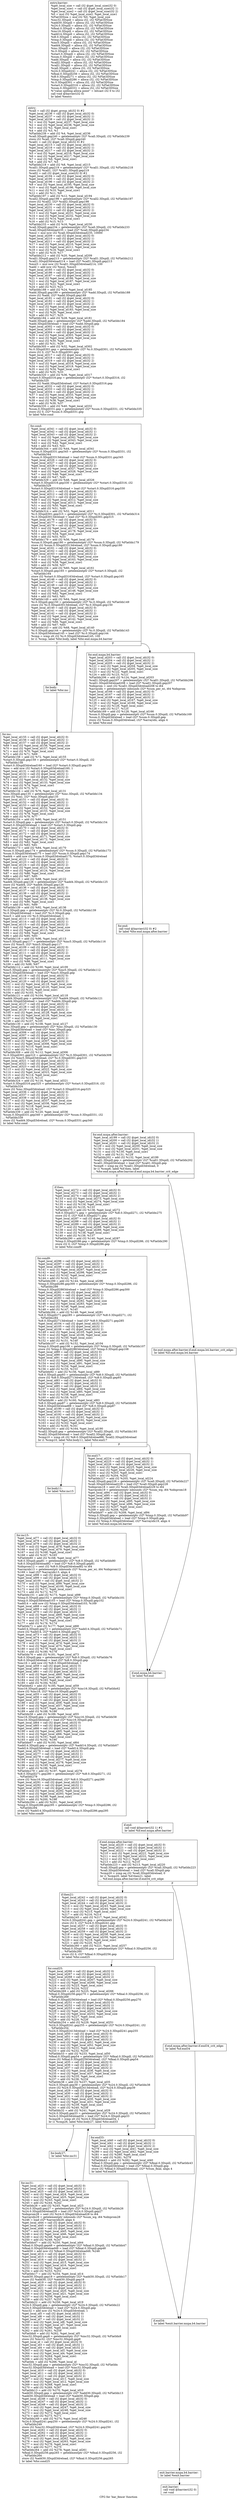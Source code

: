 digraph "CFG for 'bar_fence' function" {
	label="CFG for 'bar_fence' function";

	Node0xb2b370 [shape=record,label="{entry.barrier:\l  %get_local_size = call i32 @get_local_size(i32 0)\l  %get_local_size1 = call i32 @get_local_size(i32 1)\l  %get_local_size2 = call i32 @get_local_size(i32 2)\l  %0 = mul i32 %get_local_size2, %get_local_size1\l  %Flat3DSize = mul i32 %0, %get_local_size\l  %inc32.3Dspill = alloca i32, i32 %Flat3DSize\l  %add30.3Dspill = alloca i32, i32 %Flat3DSize\l  %i24.0.3Dspill = alloca i32, i32 %Flat3DSize\l  %final.0.3Dspill = alloca i32, i32 %Flat3DSize\l  %inc16.3Dspill = alloca i32, i32 %Flat3DSize\l  %add14.3Dspill = alloca i32, i32 %Flat3DSize\l  %i8.0.3Dspill = alloca i32, i32 %Flat3DSize\l  %tmp.0.3Dspill = alloca i32, i32 %Flat3DSize\l  %inc5.3Dspill = alloca i32, i32 %Flat3DSize\l  %add4.3Dspill = alloca i32, i32 %Flat3DSize\l  %inc.3Dspill = alloca i32, i32 %Flat3DSize\l  %i.0.3Dspill = alloca i32, i32 %Flat3DSize\l  %start.0.3Dspill = alloca i32, i32 %Flat3DSize\l  %sum.0.3Dspill = alloca i32, i32 %Flat3DSize\l  %add.3Dspill = alloca i32, i32 %Flat3DSize\l  %call2.3Dspill = alloca i32, i32 %Flat3DSize\l  %call1.3Dspill = alloca i32, i32 %Flat3DSize\l  %call.3Dspill = alloca i32, i32 %Flat3DSize\l  %i24.0.3Dspill241 = alloca i32, i32 %Flat3DSize\l  %final.0.3Dspill256 = alloca i32, i32 %Flat3DSize\l  %i8.0.3Dspill271 = alloca i32, i32 %Flat3DSize\l  %tmp.0.3Dspill286 = alloca i32, i32 %Flat3DSize\l  %i.0.3Dspill301 = alloca i32, i32 %Flat3DSize\l  %start.0.3Dspill316 = alloca i32, i32 %Flat3DSize\l  %sum.0.3Dspill331 = alloca i32, i32 %Flat3DSize\l  %\"value spilling alloca point\" = bitcast i32 0 to i32\l  call void @barrier(i32 0)\l  br label %entry\l}"];
	Node0xb2b370 -> Node0xb2d940;
	Node0xb2d940 [shape=record,label="{entry:                                            \l  %call = call i32 @get_group_id(i32 0) #2\l  %get_local_id236 = call i32 @get_local_id(i32 0)\l  %get_local_id237 = call i32 @get_local_id(i32 1)\l  %get_local_id238 = call i32 @get_local_id(i32 2)\l  %1 = mul i32 %get_local_id237, %get_local_size\l  %2 = mul i32 %get_local_id238, %get_local_size\l  %3 = mul i32 %2, %get_local_size1\l  %4 = add i32 %3, %1\l  %FlatIdx239 = add i32 %4, %get_local_id236\l  %call.3Dspill.gep240 = getelementptr i32* %call.3Dspill, i32 %FlatIdx239\l  store i32 %call, i32* %call.3Dspill.gep240\l  %call1 = call i32 @get_local_id(i32 0) #2\l  %get_local_id215 = call i32 @get_local_id(i32 0)\l  %get_local_id216 = call i32 @get_local_id(i32 1)\l  %get_local_id217 = call i32 @get_local_id(i32 2)\l  %5 = mul i32 %get_local_id216, %get_local_size\l  %6 = mul i32 %get_local_id217, %get_local_size\l  %7 = mul i32 %6, %get_local_size1\l  %8 = add i32 %7, %5\l  %FlatIdx218 = add i32 %8, %get_local_id215\l  %call1.3Dspill.gep219 = getelementptr i32* %call1.3Dspill, i32 %FlatIdx218\l  store i32 %call1, i32* %call1.3Dspill.gep219\l  %call2 = call i32 @get_local_size(i32 0) #2\l  %get_local_id194 = call i32 @get_local_id(i32 0)\l  %get_local_id195 = call i32 @get_local_id(i32 1)\l  %get_local_id196 = call i32 @get_local_id(i32 2)\l  %9 = mul i32 %get_local_id195, %get_local_size\l  %10 = mul i32 %get_local_id196, %get_local_size\l  %11 = mul i32 %10, %get_local_size1\l  %12 = add i32 %11, %9\l  %FlatIdx197 = add i32 %12, %get_local_id194\l  %call2.3Dspill.gep198 = getelementptr i32* %call2.3Dspill, i32 %FlatIdx197\l  store i32 %call2, i32* %call2.3Dspill.gep198\l  %get_local_id230 = call i32 @get_local_id(i32 0)\l  %get_local_id231 = call i32 @get_local_id(i32 1)\l  %get_local_id232 = call i32 @get_local_id(i32 2)\l  %13 = mul i32 %get_local_id231, %get_local_size\l  %14 = mul i32 %get_local_id232, %get_local_size\l  %15 = mul i32 %14, %get_local_size1\l  %16 = add i32 %15, %13\l  %FlatIdx233 = add i32 %16, %get_local_id230\l  %call.3Dspill.gep234 = getelementptr i32* %call.3Dspill, i32 %FlatIdx233\l  %call.3Dspill3dreload235 = load i32* %call.3Dspill.gep234\l  %mul = mul nsw i32 %call.3Dspill3dreload235, 10000\l  %get_local_id209 = call i32 @get_local_id(i32 0)\l  %get_local_id210 = call i32 @get_local_id(i32 1)\l  %get_local_id211 = call i32 @get_local_id(i32 2)\l  %17 = mul i32 %get_local_id210, %get_local_size\l  %18 = mul i32 %get_local_id211, %get_local_size\l  %19 = mul i32 %18, %get_local_size1\l  %20 = add i32 %19, %17\l  %FlatIdx212 = add i32 %20, %get_local_id209\l  %call1.3Dspill.gep213 = getelementptr i32* %call1.3Dspill, i32 %FlatIdx212\l  %call1.3Dspill3dreload214 = load i32* %call1.3Dspill.gep213\l  %mul3 = mul nsw i32 %call1.3Dspill3dreload214, 100\l  %add = add nsw i32 %mul, %mul3\l  %get_local_id185 = call i32 @get_local_id(i32 0)\l  %get_local_id186 = call i32 @get_local_id(i32 1)\l  %get_local_id187 = call i32 @get_local_id(i32 2)\l  %21 = mul i32 %get_local_id186, %get_local_size\l  %22 = mul i32 %get_local_id187, %get_local_size\l  %23 = mul i32 %22, %get_local_size1\l  %24 = add i32 %23, %21\l  %FlatIdx188 = add i32 %24, %get_local_id185\l  %add.3Dspill.gep189 = getelementptr i32* %add.3Dspill, i32 %FlatIdx188\l  store i32 %add, i32* %add.3Dspill.gep189\l  %get_local_id181 = call i32 @get_local_id(i32 0)\l  %get_local_id182 = call i32 @get_local_id(i32 1)\l  %get_local_id183 = call i32 @get_local_id(i32 2)\l  %25 = mul i32 %get_local_id182, %get_local_size\l  %26 = mul i32 %get_local_id183, %get_local_size\l  %27 = mul i32 %26, %get_local_size1\l  %28 = add i32 %27, %25\l  %FlatIdx184 = add i32 %28, %get_local_id181\l  %add.3Dspill.gep = getelementptr i32* %add.3Dspill, i32 %FlatIdx184\l  %add.3Dspill3dreload = load i32* %add.3Dspill.gep\l  %get_local_id302 = call i32 @get_local_id(i32 0)\l  %get_local_id303 = call i32 @get_local_id(i32 1)\l  %get_local_id304 = call i32 @get_local_id(i32 2)\l  %29 = mul i32 %get_local_id303, %get_local_size\l  %30 = mul i32 %get_local_id304, %get_local_size\l  %31 = mul i32 %30, %get_local_size1\l  %32 = add i32 %31, %29\l  %FlatIdx305 = add i32 %32, %get_local_id302\l  %i.0.3Dspill301.gep = getelementptr i32* %i.0.3Dspill301, i32 %FlatIdx305\l  store i32 0, i32* %i.0.3Dspill301.gep\l  %get_local_id317 = call i32 @get_local_id(i32 0)\l  %get_local_id318 = call i32 @get_local_id(i32 1)\l  %get_local_id319 = call i32 @get_local_id(i32 2)\l  %33 = mul i32 %get_local_id318, %get_local_size\l  %34 = mul i32 %get_local_id319, %get_local_size\l  %35 = mul i32 %34, %get_local_size1\l  %36 = add i32 %35, %33\l  %FlatIdx320 = add i32 %36, %get_local_id317\l  %start.0.3Dspill316.gep = getelementptr i32* %start.0.3Dspill316, i32\l... %FlatIdx320\l  store i32 %add.3Dspill3dreload, i32* %start.0.3Dspill316.gep\l  %get_local_id332 = call i32 @get_local_id(i32 0)\l  %get_local_id333 = call i32 @get_local_id(i32 1)\l  %get_local_id334 = call i32 @get_local_id(i32 2)\l  %37 = mul i32 %get_local_id333, %get_local_size\l  %38 = mul i32 %get_local_id334, %get_local_size\l  %39 = mul i32 %38, %get_local_size1\l  %40 = add i32 %39, %37\l  %FlatIdx335 = add i32 %40, %get_local_id332\l  %sum.0.3Dspill331.gep = getelementptr i32* %sum.0.3Dspill331, i32 %FlatIdx335\l  store i32 0, i32* %sum.0.3Dspill331.gep\l  br label %for.cond\l}"];
	Node0xb2d940 -> Node0xb339d0;
	Node0xb339d0 [shape=record,label="{for.cond:                                         \l  %get_local_id341 = call i32 @get_local_id(i32 0)\l  %get_local_id342 = call i32 @get_local_id(i32 1)\l  %get_local_id343 = call i32 @get_local_id(i32 2)\l  %41 = mul i32 %get_local_id342, %get_local_size\l  %42 = mul i32 %get_local_id343, %get_local_size\l  %43 = mul i32 %42, %get_local_size1\l  %44 = add i32 %43, %41\l  %FlatIdx344 = add i32 %44, %get_local_id341\l  %sum.0.3Dspill331.gep345 = getelementptr i32* %sum.0.3Dspill331, i32\l... %FlatIdx344\l  %sum.0.3Dspill3313dreload = load i32* %sum.0.3Dspill331.gep345\l  %get_local_id326 = call i32 @get_local_id(i32 0)\l  %get_local_id327 = call i32 @get_local_id(i32 1)\l  %get_local_id328 = call i32 @get_local_id(i32 2)\l  %45 = mul i32 %get_local_id327, %get_local_size\l  %46 = mul i32 %get_local_id328, %get_local_size\l  %47 = mul i32 %46, %get_local_size1\l  %48 = add i32 %47, %45\l  %FlatIdx329 = add i32 %48, %get_local_id326\l  %start.0.3Dspill316.gep330 = getelementptr i32* %start.0.3Dspill316, i32\l... %FlatIdx329\l  %start.0.3Dspill3163dreload = load i32* %start.0.3Dspill316.gep330\l  %get_local_id311 = call i32 @get_local_id(i32 0)\l  %get_local_id312 = call i32 @get_local_id(i32 1)\l  %get_local_id313 = call i32 @get_local_id(i32 2)\l  %49 = mul i32 %get_local_id312, %get_local_size\l  %50 = mul i32 %get_local_id313, %get_local_size\l  %51 = mul i32 %50, %get_local_size1\l  %52 = add i32 %51, %49\l  %FlatIdx314 = add i32 %52, %get_local_id311\l  %i.0.3Dspill301.gep315 = getelementptr i32* %i.0.3Dspill301, i32 %FlatIdx314\l  %i.0.3Dspill3013dreload = load i32* %i.0.3Dspill301.gep315\l  %get_local_id176 = call i32 @get_local_id(i32 0)\l  %get_local_id177 = call i32 @get_local_id(i32 1)\l  %get_local_id178 = call i32 @get_local_id(i32 2)\l  %53 = mul i32 %get_local_id177, %get_local_size\l  %54 = mul i32 %get_local_id178, %get_local_size\l  %55 = mul i32 %54, %get_local_size1\l  %56 = add i32 %55, %53\l  %FlatIdx179 = add i32 %56, %get_local_id176\l  %sum.0.3Dspill.gep180 = getelementptr i32* %sum.0.3Dspill, i32 %FlatIdx179\l  store i32 %sum.0.3Dspill3313dreload, i32* %sum.0.3Dspill.gep180\l  %get_local_id161 = call i32 @get_local_id(i32 0)\l  %get_local_id162 = call i32 @get_local_id(i32 1)\l  %get_local_id163 = call i32 @get_local_id(i32 2)\l  %57 = mul i32 %get_local_id162, %get_local_size\l  %58 = mul i32 %get_local_id163, %get_local_size\l  %59 = mul i32 %58, %get_local_size1\l  %60 = add i32 %59, %57\l  %FlatIdx164 = add i32 %60, %get_local_id161\l  %start.0.3Dspill.gep165 = getelementptr i32* %start.0.3Dspill, i32\l... %FlatIdx164\l  store i32 %start.0.3Dspill3163dreload, i32* %start.0.3Dspill.gep165\l  %get_local_id146 = call i32 @get_local_id(i32 0)\l  %get_local_id147 = call i32 @get_local_id(i32 1)\l  %get_local_id148 = call i32 @get_local_id(i32 2)\l  %61 = mul i32 %get_local_id147, %get_local_size\l  %62 = mul i32 %get_local_id148, %get_local_size\l  %63 = mul i32 %62, %get_local_size1\l  %64 = add i32 %63, %61\l  %FlatIdx149 = add i32 %64, %get_local_id146\l  %i.0.3Dspill.gep150 = getelementptr i32* %i.0.3Dspill, i32 %FlatIdx149\l  store i32 %i.0.3Dspill3013dreload, i32* %i.0.3Dspill.gep150\l  %get_local_id140 = call i32 @get_local_id(i32 0)\l  %get_local_id141 = call i32 @get_local_id(i32 1)\l  %get_local_id142 = call i32 @get_local_id(i32 2)\l  %65 = mul i32 %get_local_id141, %get_local_size\l  %66 = mul i32 %get_local_id142, %get_local_size\l  %67 = mul i32 %66, %get_local_size1\l  %68 = add i32 %67, %65\l  %FlatIdx143 = add i32 %68, %get_local_id140\l  %i.0.3Dspill.gep144 = getelementptr i32* %i.0.3Dspill, i32 %FlatIdx143\l  %i.0.3Dspill3dreload145 = load i32* %i.0.3Dspill.gep144\l  %cmp = icmp slt i32 %i.0.3Dspill3dreload145, 100\l  br i1 %cmp, label %for.body, label %for.end.mxpa.b4.barrier\l|{<s0>T|<s1>F}}"];
	Node0xb339d0:s0 -> Node0xb379a0;
	Node0xb339d0:s1 -> Node0xb37ab0;
	Node0xb379a0 [shape=record,label="{for.body:                                         \l  br label %for.inc\l}"];
	Node0xb379a0 -> Node0xb37c30;
	Node0xb37c30 [shape=record,label="{for.inc:                                          \l  %get_local_id155 = call i32 @get_local_id(i32 0)\l  %get_local_id156 = call i32 @get_local_id(i32 1)\l  %get_local_id157 = call i32 @get_local_id(i32 2)\l  %69 = mul i32 %get_local_id156, %get_local_size\l  %70 = mul i32 %get_local_id157, %get_local_size\l  %71 = mul i32 %70, %get_local_size1\l  %72 = add i32 %71, %69\l  %FlatIdx158 = add i32 %72, %get_local_id155\l  %start.0.3Dspill.gep159 = getelementptr i32* %start.0.3Dspill, i32\l... %FlatIdx158\l  %start.0.3Dspill3dreload160 = load i32* %start.0.3Dspill.gep159\l  %inc = add nsw i32 %start.0.3Dspill3dreload160, 1\l  %get_local_id131 = call i32 @get_local_id(i32 0)\l  %get_local_id132 = call i32 @get_local_id(i32 1)\l  %get_local_id133 = call i32 @get_local_id(i32 2)\l  %73 = mul i32 %get_local_id132, %get_local_size\l  %74 = mul i32 %get_local_id133, %get_local_size\l  %75 = mul i32 %74, %get_local_size1\l  %76 = add i32 %75, %73\l  %FlatIdx134 = add i32 %76, %get_local_id131\l  %inc.3Dspill.gep135 = getelementptr i32* %inc.3Dspill, i32 %FlatIdx134\l  store i32 %inc, i32* %inc.3Dspill.gep135\l  %get_local_id151 = call i32 @get_local_id(i32 0)\l  %get_local_id152 = call i32 @get_local_id(i32 1)\l  %get_local_id153 = call i32 @get_local_id(i32 2)\l  %77 = mul i32 %get_local_id152, %get_local_size\l  %78 = mul i32 %get_local_id153, %get_local_size\l  %79 = mul i32 %78, %get_local_size1\l  %80 = add i32 %79, %77\l  %FlatIdx154 = add i32 %80, %get_local_id151\l  %start.0.3Dspill.gep = getelementptr i32* %start.0.3Dspill, i32 %FlatIdx154\l  %start.0.3Dspill3dreload = load i32* %start.0.3Dspill.gep\l  %get_local_id170 = call i32 @get_local_id(i32 0)\l  %get_local_id171 = call i32 @get_local_id(i32 1)\l  %get_local_id172 = call i32 @get_local_id(i32 2)\l  %81 = mul i32 %get_local_id171, %get_local_size\l  %82 = mul i32 %get_local_id172, %get_local_size\l  %83 = mul i32 %82, %get_local_size1\l  %84 = add i32 %83, %81\l  %FlatIdx173 = add i32 %84, %get_local_id170\l  %sum.0.3Dspill.gep174 = getelementptr i32* %sum.0.3Dspill, i32 %FlatIdx173\l  %sum.0.3Dspill3dreload175 = load i32* %sum.0.3Dspill.gep174\l  %add4 = add nsw i32 %sum.0.3Dspill3dreload175, %start.0.3Dspill3dreload\l  %get_local_id122 = call i32 @get_local_id(i32 0)\l  %get_local_id123 = call i32 @get_local_id(i32 1)\l  %get_local_id124 = call i32 @get_local_id(i32 2)\l  %85 = mul i32 %get_local_id123, %get_local_size\l  %86 = mul i32 %get_local_id124, %get_local_size\l  %87 = mul i32 %86, %get_local_size1\l  %88 = add i32 %87, %85\l  %FlatIdx125 = add i32 %88, %get_local_id122\l  %add4.3Dspill.gep126 = getelementptr i32* %add4.3Dspill, i32 %FlatIdx125\l  store i32 %add4, i32* %add4.3Dspill.gep126\l  %get_local_id136 = call i32 @get_local_id(i32 0)\l  %get_local_id137 = call i32 @get_local_id(i32 1)\l  %get_local_id138 = call i32 @get_local_id(i32 2)\l  %89 = mul i32 %get_local_id137, %get_local_size\l  %90 = mul i32 %get_local_id138, %get_local_size\l  %91 = mul i32 %90, %get_local_size1\l  %92 = add i32 %91, %89\l  %FlatIdx139 = add i32 %92, %get_local_id136\l  %i.0.3Dspill.gep = getelementptr i32* %i.0.3Dspill, i32 %FlatIdx139\l  %i.0.3Dspill3dreload = load i32* %i.0.3Dspill.gep\l  %inc5 = add nsw i32 %i.0.3Dspill3dreload, 1\l  %get_local_id113 = call i32 @get_local_id(i32 0)\l  %get_local_id114 = call i32 @get_local_id(i32 1)\l  %get_local_id115 = call i32 @get_local_id(i32 2)\l  %93 = mul i32 %get_local_id114, %get_local_size\l  %94 = mul i32 %get_local_id115, %get_local_size\l  %95 = mul i32 %94, %get_local_size1\l  %96 = add i32 %95, %93\l  %FlatIdx116 = add i32 %96, %get_local_id113\l  %inc5.3Dspill.gep117 = getelementptr i32* %inc5.3Dspill, i32 %FlatIdx116\l  store i32 %inc5, i32* %inc5.3Dspill.gep117\l  %get_local_id109 = call i32 @get_local_id(i32 0)\l  %get_local_id110 = call i32 @get_local_id(i32 1)\l  %get_local_id111 = call i32 @get_local_id(i32 2)\l  %97 = mul i32 %get_local_id110, %get_local_size\l  %98 = mul i32 %get_local_id111, %get_local_size\l  %99 = mul i32 %98, %get_local_size1\l  %100 = add i32 %99, %97\l  %FlatIdx112 = add i32 %100, %get_local_id109\l  %inc5.3Dspill.gep = getelementptr i32* %inc5.3Dspill, i32 %FlatIdx112\l  %inc5.3Dspill3dreload = load i32* %inc5.3Dspill.gep\l  %get_local_id118 = call i32 @get_local_id(i32 0)\l  %get_local_id119 = call i32 @get_local_id(i32 1)\l  %get_local_id120 = call i32 @get_local_id(i32 2)\l  %101 = mul i32 %get_local_id119, %get_local_size\l  %102 = mul i32 %get_local_id120, %get_local_size\l  %103 = mul i32 %102, %get_local_size1\l  %104 = add i32 %103, %101\l  %FlatIdx121 = add i32 %104, %get_local_id118\l  %add4.3Dspill.gep = getelementptr i32* %add4.3Dspill, i32 %FlatIdx121\l  %add4.3Dspill3dreload = load i32* %add4.3Dspill.gep\l  %get_local_id127 = call i32 @get_local_id(i32 0)\l  %get_local_id128 = call i32 @get_local_id(i32 1)\l  %get_local_id129 = call i32 @get_local_id(i32 2)\l  %105 = mul i32 %get_local_id128, %get_local_size\l  %106 = mul i32 %get_local_id129, %get_local_size\l  %107 = mul i32 %106, %get_local_size1\l  %108 = add i32 %107, %105\l  %FlatIdx130 = add i32 %108, %get_local_id127\l  %inc.3Dspill.gep = getelementptr i32* %inc.3Dspill, i32 %FlatIdx130\l  %inc.3Dspill3dreload = load i32* %inc.3Dspill.gep\l  %get_local_id306 = call i32 @get_local_id(i32 0)\l  %get_local_id307 = call i32 @get_local_id(i32 1)\l  %get_local_id308 = call i32 @get_local_id(i32 2)\l  %109 = mul i32 %get_local_id307, %get_local_size\l  %110 = mul i32 %get_local_id308, %get_local_size\l  %111 = mul i32 %110, %get_local_size1\l  %112 = add i32 %111, %109\l  %FlatIdx309 = add i32 %112, %get_local_id306\l  %i.0.3Dspill301.gep310 = getelementptr i32* %i.0.3Dspill301, i32 %FlatIdx309\l  store i32 %inc5.3Dspill3dreload, i32* %i.0.3Dspill301.gep310\l  %get_local_id321 = call i32 @get_local_id(i32 0)\l  %get_local_id322 = call i32 @get_local_id(i32 1)\l  %get_local_id323 = call i32 @get_local_id(i32 2)\l  %113 = mul i32 %get_local_id322, %get_local_size\l  %114 = mul i32 %get_local_id323, %get_local_size\l  %115 = mul i32 %114, %get_local_size1\l  %116 = add i32 %115, %113\l  %FlatIdx324 = add i32 %116, %get_local_id321\l  %start.0.3Dspill316.gep325 = getelementptr i32* %start.0.3Dspill316, i32\l... %FlatIdx324\l  store i32 %inc.3Dspill3dreload, i32* %start.0.3Dspill316.gep325\l  %get_local_id336 = call i32 @get_local_id(i32 0)\l  %get_local_id337 = call i32 @get_local_id(i32 1)\l  %get_local_id338 = call i32 @get_local_id(i32 2)\l  %117 = mul i32 %get_local_id337, %get_local_size\l  %118 = mul i32 %get_local_id338, %get_local_size\l  %119 = mul i32 %118, %get_local_size1\l  %120 = add i32 %119, %117\l  %FlatIdx339 = add i32 %120, %get_local_id336\l  %sum.0.3Dspill331.gep340 = getelementptr i32* %sum.0.3Dspill331, i32\l... %FlatIdx339\l  store i32 %add4.3Dspill3dreload, i32* %sum.0.3Dspill331.gep340\l  br label %for.cond\l}"];
	Node0xb37c30 -> Node0xb339d0;
	Node0xb37ab0 [shape=record,label="{for.end.mxpa.b4.barrier:                          \l  %get_local_id203 = call i32 @get_local_id(i32 0)\l  %get_local_id204 = call i32 @get_local_id(i32 1)\l  %get_local_id205 = call i32 @get_local_id(i32 2)\l  %121 = mul i32 %get_local_id204, %get_local_size\l  %122 = mul i32 %get_local_id205, %get_local_size\l  %123 = mul i32 %122, %get_local_size1\l  %124 = add i32 %123, %121\l  %FlatIdx206 = add i32 %124, %get_local_id203\l  %call1.3Dspill.gep207 = getelementptr i32* %call1.3Dspill, i32 %FlatIdx206\l  %call1.3Dspill3dreload208 = load i32* %call1.3Dspill.gep207\l  %idxprom = sext i32 %call1.3Dspill3dreload208 to i64\l  %arrayidx = getelementptr inbounds i32* %sum_per_wi, i64 %idxprom\l  %get_local_id166 = call i32 @get_local_id(i32 0)\l  %get_local_id167 = call i32 @get_local_id(i32 1)\l  %get_local_id168 = call i32 @get_local_id(i32 2)\l  %125 = mul i32 %get_local_id167, %get_local_size\l  %126 = mul i32 %get_local_id168, %get_local_size\l  %127 = mul i32 %126, %get_local_size1\l  %128 = add i32 %127, %125\l  %FlatIdx169 = add i32 %128, %get_local_id166\l  %sum.0.3Dspill.gep = getelementptr i32* %sum.0.3Dspill, i32 %FlatIdx169\l  %sum.0.3Dspill3dreload = load i32* %sum.0.3Dspill.gep\l  store i32 %sum.0.3Dspill3dreload, i32* %arrayidx, align 4\l  br label %for.end\l}"];
	Node0xb37ab0 -> Node0xb34860;
	Node0xb34860 [shape=record,label="{for.end:                                          \l  call void @barrier(i32 0) #2\l  br label %for.end.mxpa.after.barrier\l}"];
	Node0xb34860 -> Node0xb40840;
	Node0xb40840 [shape=record,label="{for.end.mxpa.after.barrier:                       \l  %get_local_id199 = call i32 @get_local_id(i32 0)\l  %get_local_id200 = call i32 @get_local_id(i32 1)\l  %get_local_id201 = call i32 @get_local_id(i32 2)\l  %129 = mul i32 %get_local_id200, %get_local_size\l  %130 = mul i32 %get_local_id201, %get_local_size\l  %131 = mul i32 %130, %get_local_size1\l  %132 = add i32 %131, %129\l  %FlatIdx202 = add i32 %132, %get_local_id199\l  %call1.3Dspill.gep = getelementptr i32* %call1.3Dspill, i32 %FlatIdx202\l  %call1.3Dspill3dreload = load i32* %call1.3Dspill.gep\l  %cmp6 = icmp eq i32 %call1.3Dspill3dreload, 0\l  br i1 %cmp6, label %if.then, label\l... %for.end.mxpa.after.barrier.if.end.mxpa.b4.barrier_crit_edge\l|{<s0>T|<s1>F}}"];
	Node0xb40840:s0 -> Node0xb41160;
	Node0xb40840:s1 -> Node0xb412a0;
	Node0xb412a0 [shape=record,label="{for.end.mxpa.after.barrier.if.end.mxpa.b4.barrier_crit_edge: \l  br label %if.end.mxpa.b4.barrier\l}"];
	Node0xb412a0 -> Node0xb411e0;
	Node0xb41160 [shape=record,label="{if.then:                                          \l  %get_local_id272 = call i32 @get_local_id(i32 0)\l  %get_local_id273 = call i32 @get_local_id(i32 1)\l  %get_local_id274 = call i32 @get_local_id(i32 2)\l  %133 = mul i32 %get_local_id273, %get_local_size\l  %134 = mul i32 %get_local_id274, %get_local_size\l  %135 = mul i32 %134, %get_local_size1\l  %136 = add i32 %135, %133\l  %FlatIdx275 = add i32 %136, %get_local_id272\l  %i8.0.3Dspill271.gep = getelementptr i32* %i8.0.3Dspill271, i32 %FlatIdx275\l  store i32 0, i32* %i8.0.3Dspill271.gep\l  %get_local_id287 = call i32 @get_local_id(i32 0)\l  %get_local_id288 = call i32 @get_local_id(i32 1)\l  %get_local_id289 = call i32 @get_local_id(i32 2)\l  %137 = mul i32 %get_local_id288, %get_local_size\l  %138 = mul i32 %get_local_id289, %get_local_size\l  %139 = mul i32 %138, %get_local_size1\l  %140 = add i32 %139, %137\l  %FlatIdx290 = add i32 %140, %get_local_id287\l  %tmp.0.3Dspill286.gep = getelementptr i32* %tmp.0.3Dspill286, i32 %FlatIdx290\l  store i32 0, i32* %tmp.0.3Dspill286.gep\l  br label %for.cond9\l}"];
	Node0xb41160 -> Node0xb41240;
	Node0xb41240 [shape=record,label="{for.cond9:                                        \l  %get_local_id296 = call i32 @get_local_id(i32 0)\l  %get_local_id297 = call i32 @get_local_id(i32 1)\l  %get_local_id298 = call i32 @get_local_id(i32 2)\l  %141 = mul i32 %get_local_id297, %get_local_size\l  %142 = mul i32 %get_local_id298, %get_local_size\l  %143 = mul i32 %142, %get_local_size1\l  %144 = add i32 %143, %141\l  %FlatIdx299 = add i32 %144, %get_local_id296\l  %tmp.0.3Dspill286.gep300 = getelementptr i32* %tmp.0.3Dspill286, i32\l... %FlatIdx299\l  %tmp.0.3Dspill2863dreload = load i32* %tmp.0.3Dspill286.gep300\l  %get_local_id281 = call i32 @get_local_id(i32 0)\l  %get_local_id282 = call i32 @get_local_id(i32 1)\l  %get_local_id283 = call i32 @get_local_id(i32 2)\l  %145 = mul i32 %get_local_id282, %get_local_size\l  %146 = mul i32 %get_local_id283, %get_local_size\l  %147 = mul i32 %146, %get_local_size1\l  %148 = add i32 %147, %145\l  %FlatIdx284 = add i32 %148, %get_local_id281\l  %i8.0.3Dspill271.gep285 = getelementptr i32* %i8.0.3Dspill271, i32\l... %FlatIdx284\l  %i8.0.3Dspill2713dreload = load i32* %i8.0.3Dspill271.gep285\l  %get_local_id104 = call i32 @get_local_id(i32 0)\l  %get_local_id105 = call i32 @get_local_id(i32 1)\l  %get_local_id106 = call i32 @get_local_id(i32 2)\l  %149 = mul i32 %get_local_id105, %get_local_size\l  %150 = mul i32 %get_local_id106, %get_local_size\l  %151 = mul i32 %150, %get_local_size1\l  %152 = add i32 %151, %149\l  %FlatIdx107 = add i32 %152, %get_local_id104\l  %tmp.0.3Dspill.gep108 = getelementptr i32* %tmp.0.3Dspill, i32 %FlatIdx107\l  store i32 %tmp.0.3Dspill2863dreload, i32* %tmp.0.3Dspill.gep108\l  %get_local_id89 = call i32 @get_local_id(i32 0)\l  %get_local_id90 = call i32 @get_local_id(i32 1)\l  %get_local_id91 = call i32 @get_local_id(i32 2)\l  %153 = mul i32 %get_local_id90, %get_local_size\l  %154 = mul i32 %get_local_id91, %get_local_size\l  %155 = mul i32 %154, %get_local_size1\l  %156 = add i32 %155, %153\l  %FlatIdx92 = add i32 %156, %get_local_id89\l  %i8.0.3Dspill.gep93 = getelementptr i32* %i8.0.3Dspill, i32 %FlatIdx92\l  store i32 %i8.0.3Dspill2713dreload, i32* %i8.0.3Dspill.gep93\l  %get_local_id83 = call i32 @get_local_id(i32 0)\l  %get_local_id84 = call i32 @get_local_id(i32 1)\l  %get_local_id85 = call i32 @get_local_id(i32 2)\l  %157 = mul i32 %get_local_id84, %get_local_size\l  %158 = mul i32 %get_local_id85, %get_local_size\l  %159 = mul i32 %158, %get_local_size1\l  %160 = add i32 %159, %157\l  %FlatIdx86 = add i32 %160, %get_local_id83\l  %i8.0.3Dspill.gep87 = getelementptr i32* %i8.0.3Dspill, i32 %FlatIdx86\l  %i8.0.3Dspill3dreload88 = load i32* %i8.0.3Dspill.gep87\l  %get_local_id190 = call i32 @get_local_id(i32 0)\l  %get_local_id191 = call i32 @get_local_id(i32 1)\l  %get_local_id192 = call i32 @get_local_id(i32 2)\l  %161 = mul i32 %get_local_id191, %get_local_size\l  %162 = mul i32 %get_local_id192, %get_local_size\l  %163 = mul i32 %162, %get_local_size1\l  %164 = add i32 %163, %161\l  %FlatIdx193 = add i32 %164, %get_local_id190\l  %call2.3Dspill.gep = getelementptr i32* %call2.3Dspill, i32 %FlatIdx193\l  %call2.3Dspill3dreload = load i32* %call2.3Dspill.gep\l  %cmp10 = icmp slt i32 %i8.0.3Dspill3dreload88, %call2.3Dspill3dreload\l  br i1 %cmp10, label %for.body11, label %for.end17\l|{<s0>T|<s1>F}}"];
	Node0xb41240:s0 -> Node0xb4fb00;
	Node0xb41240:s1 -> Node0xb4fc00;
	Node0xb4fb00 [shape=record,label="{for.body11:                                       \l  br label %for.inc15\l}"];
	Node0xb4fb00 -> Node0xb4fd80;
	Node0xb4fd80 [shape=record,label="{for.inc15:                                        \l  %get_local_id77 = call i32 @get_local_id(i32 0)\l  %get_local_id78 = call i32 @get_local_id(i32 1)\l  %get_local_id79 = call i32 @get_local_id(i32 2)\l  %165 = mul i32 %get_local_id78, %get_local_size\l  %166 = mul i32 %get_local_id79, %get_local_size\l  %167 = mul i32 %166, %get_local_size1\l  %168 = add i32 %167, %165\l  %FlatIdx80 = add i32 %168, %get_local_id77\l  %i8.0.3Dspill.gep81 = getelementptr i32* %i8.0.3Dspill, i32 %FlatIdx80\l  %i8.0.3Dspill3dreload82 = load i32* %i8.0.3Dspill.gep81\l  %idxprom12 = sext i32 %i8.0.3Dspill3dreload82 to i64\l  %arrayidx13 = getelementptr inbounds i32* %sum_per_wi, i64 %idxprom12\l  %169 = load i32* %arrayidx13, align 4\l  %get_local_id98 = call i32 @get_local_id(i32 0)\l  %get_local_id99 = call i32 @get_local_id(i32 1)\l  %get_local_id100 = call i32 @get_local_id(i32 2)\l  %170 = mul i32 %get_local_id99, %get_local_size\l  %171 = mul i32 %get_local_id100, %get_local_size\l  %172 = mul i32 %171, %get_local_size1\l  %173 = add i32 %172, %170\l  %FlatIdx101 = add i32 %173, %get_local_id98\l  %tmp.0.3Dspill.gep102 = getelementptr i32* %tmp.0.3Dspill, i32 %FlatIdx101\l  %tmp.0.3Dspill3dreload103 = load i32* %tmp.0.3Dspill.gep102\l  %add14 = add nsw i32 %tmp.0.3Dspill3dreload103, %169\l  %get_local_id68 = call i32 @get_local_id(i32 0)\l  %get_local_id69 = call i32 @get_local_id(i32 1)\l  %get_local_id70 = call i32 @get_local_id(i32 2)\l  %174 = mul i32 %get_local_id69, %get_local_size\l  %175 = mul i32 %get_local_id70, %get_local_size\l  %176 = mul i32 %175, %get_local_size1\l  %177 = add i32 %176, %174\l  %FlatIdx71 = add i32 %177, %get_local_id68\l  %add14.3Dspill.gep72 = getelementptr i32* %add14.3Dspill, i32 %FlatIdx71\l  store i32 %add14, i32* %add14.3Dspill.gep72\l  %get_local_id73 = call i32 @get_local_id(i32 0)\l  %get_local_id74 = call i32 @get_local_id(i32 1)\l  %get_local_id75 = call i32 @get_local_id(i32 2)\l  %178 = mul i32 %get_local_id74, %get_local_size\l  %179 = mul i32 %get_local_id75, %get_local_size\l  %180 = mul i32 %179, %get_local_size1\l  %181 = add i32 %180, %178\l  %FlatIdx76 = add i32 %181, %get_local_id73\l  %i8.0.3Dspill.gep = getelementptr i32* %i8.0.3Dspill, i32 %FlatIdx76\l  %i8.0.3Dspill3dreload = load i32* %i8.0.3Dspill.gep\l  %inc16 = add nsw i32 %i8.0.3Dspill3dreload, 1\l  %get_local_id59 = call i32 @get_local_id(i32 0)\l  %get_local_id60 = call i32 @get_local_id(i32 1)\l  %get_local_id61 = call i32 @get_local_id(i32 2)\l  %182 = mul i32 %get_local_id60, %get_local_size\l  %183 = mul i32 %get_local_id61, %get_local_size\l  %184 = mul i32 %183, %get_local_size1\l  %185 = add i32 %184, %182\l  %FlatIdx62 = add i32 %185, %get_local_id59\l  %inc16.3Dspill.gep63 = getelementptr i32* %inc16.3Dspill, i32 %FlatIdx62\l  store i32 %inc16, i32* %inc16.3Dspill.gep63\l  %get_local_id55 = call i32 @get_local_id(i32 0)\l  %get_local_id56 = call i32 @get_local_id(i32 1)\l  %get_local_id57 = call i32 @get_local_id(i32 2)\l  %186 = mul i32 %get_local_id56, %get_local_size\l  %187 = mul i32 %get_local_id57, %get_local_size\l  %188 = mul i32 %187, %get_local_size1\l  %189 = add i32 %188, %186\l  %FlatIdx58 = add i32 %189, %get_local_id55\l  %inc16.3Dspill.gep = getelementptr i32* %inc16.3Dspill, i32 %FlatIdx58\l  %inc16.3Dspill3dreload = load i32* %inc16.3Dspill.gep\l  %get_local_id64 = call i32 @get_local_id(i32 0)\l  %get_local_id65 = call i32 @get_local_id(i32 1)\l  %get_local_id66 = call i32 @get_local_id(i32 2)\l  %190 = mul i32 %get_local_id65, %get_local_size\l  %191 = mul i32 %get_local_id66, %get_local_size\l  %192 = mul i32 %191, %get_local_size1\l  %193 = add i32 %192, %190\l  %FlatIdx67 = add i32 %193, %get_local_id64\l  %add14.3Dspill.gep = getelementptr i32* %add14.3Dspill, i32 %FlatIdx67\l  %add14.3Dspill3dreload = load i32* %add14.3Dspill.gep\l  %get_local_id276 = call i32 @get_local_id(i32 0)\l  %get_local_id277 = call i32 @get_local_id(i32 1)\l  %get_local_id278 = call i32 @get_local_id(i32 2)\l  %194 = mul i32 %get_local_id277, %get_local_size\l  %195 = mul i32 %get_local_id278, %get_local_size\l  %196 = mul i32 %195, %get_local_size1\l  %197 = add i32 %196, %194\l  %FlatIdx279 = add i32 %197, %get_local_id276\l  %i8.0.3Dspill271.gep280 = getelementptr i32* %i8.0.3Dspill271, i32\l... %FlatIdx279\l  store i32 %inc16.3Dspill3dreload, i32* %i8.0.3Dspill271.gep280\l  %get_local_id291 = call i32 @get_local_id(i32 0)\l  %get_local_id292 = call i32 @get_local_id(i32 1)\l  %get_local_id293 = call i32 @get_local_id(i32 2)\l  %198 = mul i32 %get_local_id292, %get_local_size\l  %199 = mul i32 %get_local_id293, %get_local_size\l  %200 = mul i32 %199, %get_local_size1\l  %201 = add i32 %200, %198\l  %FlatIdx294 = add i32 %201, %get_local_id291\l  %tmp.0.3Dspill286.gep295 = getelementptr i32* %tmp.0.3Dspill286, i32\l... %FlatIdx294\l  store i32 %add14.3Dspill3dreload, i32* %tmp.0.3Dspill286.gep295\l  br label %for.cond9\l}"];
	Node0xb4fd80 -> Node0xb41240;
	Node0xb4fc00 [shape=record,label="{for.end17:                                        \l  %get_local_id224 = call i32 @get_local_id(i32 0)\l  %get_local_id225 = call i32 @get_local_id(i32 1)\l  %get_local_id226 = call i32 @get_local_id(i32 2)\l  %202 = mul i32 %get_local_id225, %get_local_size\l  %203 = mul i32 %get_local_id226, %get_local_size\l  %204 = mul i32 %203, %get_local_size1\l  %205 = add i32 %204, %202\l  %FlatIdx227 = add i32 %205, %get_local_id224\l  %call.3Dspill.gep228 = getelementptr i32* %call.3Dspill, i32 %FlatIdx227\l  %call.3Dspill3dreload229 = load i32* %call.3Dspill.gep228\l  %idxprom18 = sext i32 %call.3Dspill3dreload229 to i64\l  %arrayidx19 = getelementptr inbounds i32* %sum_wg, i64 %idxprom18\l  %get_local_id94 = call i32 @get_local_id(i32 0)\l  %get_local_id95 = call i32 @get_local_id(i32 1)\l  %get_local_id96 = call i32 @get_local_id(i32 2)\l  %206 = mul i32 %get_local_id95, %get_local_size\l  %207 = mul i32 %get_local_id96, %get_local_size\l  %208 = mul i32 %207, %get_local_size1\l  %209 = add i32 %208, %206\l  %FlatIdx97 = add i32 %209, %get_local_id94\l  %tmp.0.3Dspill.gep = getelementptr i32* %tmp.0.3Dspill, i32 %FlatIdx97\l  %tmp.0.3Dspill3dreload = load i32* %tmp.0.3Dspill.gep\l  store i32 %tmp.0.3Dspill3dreload, i32* %arrayidx19, align 4\l  br label %if.end.mxpa.b4.barrier\l}"];
	Node0xb4fc00 -> Node0xb411e0;
	Node0xb411e0 [shape=record,label="{if.end.mxpa.b4.barrier:                           \l  br label %if.end\l}"];
	Node0xb411e0 -> Node0xb55a60;
	Node0xb55a60 [shape=record,label="{if.end:                                           \l  call void @barrier(i32 1) #2\l  br label %if.end.mxpa.after.barrier\l}"];
	Node0xb55a60 -> Node0xb55c20;
	Node0xb55c20 [shape=record,label="{if.end.mxpa.after.barrier:                        \l  %get_local_id220 = call i32 @get_local_id(i32 0)\l  %get_local_id221 = call i32 @get_local_id(i32 1)\l  %get_local_id222 = call i32 @get_local_id(i32 2)\l  %210 = mul i32 %get_local_id221, %get_local_size\l  %211 = mul i32 %get_local_id222, %get_local_size\l  %212 = mul i32 %211, %get_local_size1\l  %213 = add i32 %212, %210\l  %FlatIdx223 = add i32 %213, %get_local_id220\l  %call.3Dspill.gep = getelementptr i32* %call.3Dspill, i32 %FlatIdx223\l  %call.3Dspill3dreload = load i32* %call.3Dspill.gep\l  %cmp20 = icmp eq i32 %call.3Dspill3dreload, 0\l  br i1 %cmp20, label %if.then21, label\l... %if.end.mxpa.after.barrier.if.end34_crit_edge\l|{<s0>T|<s1>F}}"];
	Node0xb55c20:s0 -> Node0xb56530;
	Node0xb55c20:s1 -> Node0xb56660;
	Node0xb56660 [shape=record,label="{if.end.mxpa.after.barrier.if.end34_crit_edge:     \l  br label %if.end34\l}"];
	Node0xb56660 -> Node0xb567c0;
	Node0xb56530 [shape=record,label="{if.then21:                                        \l  %get_local_id242 = call i32 @get_local_id(i32 0)\l  %get_local_id243 = call i32 @get_local_id(i32 1)\l  %get_local_id244 = call i32 @get_local_id(i32 2)\l  %214 = mul i32 %get_local_id243, %get_local_size\l  %215 = mul i32 %get_local_id244, %get_local_size\l  %216 = mul i32 %215, %get_local_size1\l  %217 = add i32 %216, %214\l  %FlatIdx245 = add i32 %217, %get_local_id242\l  %i24.0.3Dspill241.gep = getelementptr i32* %i24.0.3Dspill241, i32 %FlatIdx245\l  store i32 0, i32* %i24.0.3Dspill241.gep\l  %get_local_id257 = call i32 @get_local_id(i32 0)\l  %get_local_id258 = call i32 @get_local_id(i32 1)\l  %get_local_id259 = call i32 @get_local_id(i32 2)\l  %218 = mul i32 %get_local_id258, %get_local_size\l  %219 = mul i32 %get_local_id259, %get_local_size\l  %220 = mul i32 %219, %get_local_size1\l  %221 = add i32 %220, %218\l  %FlatIdx260 = add i32 %221, %get_local_id257\l  %final.0.3Dspill256.gep = getelementptr i32* %final.0.3Dspill256, i32\l... %FlatIdx260\l  store i32 0, i32* %final.0.3Dspill256.gep\l  br label %for.cond25\l}"];
	Node0xb56530 -> Node0xb57830;
	Node0xb57830 [shape=record,label="{for.cond25:                                       \l  %get_local_id266 = call i32 @get_local_id(i32 0)\l  %get_local_id267 = call i32 @get_local_id(i32 1)\l  %get_local_id268 = call i32 @get_local_id(i32 2)\l  %222 = mul i32 %get_local_id267, %get_local_size\l  %223 = mul i32 %get_local_id268, %get_local_size\l  %224 = mul i32 %223, %get_local_size1\l  %225 = add i32 %224, %222\l  %FlatIdx269 = add i32 %225, %get_local_id266\l  %final.0.3Dspill256.gep270 = getelementptr i32* %final.0.3Dspill256, i32\l... %FlatIdx269\l  %final.0.3Dspill2563dreload = load i32* %final.0.3Dspill256.gep270\l  %get_local_id251 = call i32 @get_local_id(i32 0)\l  %get_local_id252 = call i32 @get_local_id(i32 1)\l  %get_local_id253 = call i32 @get_local_id(i32 2)\l  %226 = mul i32 %get_local_id252, %get_local_size\l  %227 = mul i32 %get_local_id253, %get_local_size\l  %228 = mul i32 %227, %get_local_size1\l  %229 = add i32 %228, %226\l  %FlatIdx254 = add i32 %229, %get_local_id251\l  %i24.0.3Dspill241.gep255 = getelementptr i32* %i24.0.3Dspill241, i32\l... %FlatIdx254\l  %i24.0.3Dspill2413dreload = load i32* %i24.0.3Dspill241.gep255\l  %get_local_id50 = call i32 @get_local_id(i32 0)\l  %get_local_id51 = call i32 @get_local_id(i32 1)\l  %get_local_id52 = call i32 @get_local_id(i32 2)\l  %230 = mul i32 %get_local_id51, %get_local_size\l  %231 = mul i32 %get_local_id52, %get_local_size\l  %232 = mul i32 %231, %get_local_size1\l  %233 = add i32 %232, %230\l  %FlatIdx53 = add i32 %233, %get_local_id50\l  %final.0.3Dspill.gep54 = getelementptr i32* %final.0.3Dspill, i32 %FlatIdx53\l  store i32 %final.0.3Dspill2563dreload, i32* %final.0.3Dspill.gep54\l  %get_local_id35 = call i32 @get_local_id(i32 0)\l  %get_local_id36 = call i32 @get_local_id(i32 1)\l  %get_local_id37 = call i32 @get_local_id(i32 2)\l  %234 = mul i32 %get_local_id36, %get_local_size\l  %235 = mul i32 %get_local_id37, %get_local_size\l  %236 = mul i32 %235, %get_local_size1\l  %237 = add i32 %236, %234\l  %FlatIdx38 = add i32 %237, %get_local_id35\l  %i24.0.3Dspill.gep39 = getelementptr i32* %i24.0.3Dspill, i32 %FlatIdx38\l  store i32 %i24.0.3Dspill2413dreload, i32* %i24.0.3Dspill.gep39\l  %get_local_id29 = call i32 @get_local_id(i32 0)\l  %get_local_id30 = call i32 @get_local_id(i32 1)\l  %get_local_id31 = call i32 @get_local_id(i32 2)\l  %238 = mul i32 %get_local_id30, %get_local_size\l  %239 = mul i32 %get_local_id31, %get_local_size\l  %240 = mul i32 %239, %get_local_size1\l  %241 = add i32 %240, %238\l  %FlatIdx32 = add i32 %241, %get_local_id29\l  %i24.0.3Dspill.gep33 = getelementptr i32* %i24.0.3Dspill, i32 %FlatIdx32\l  %i24.0.3Dspill3dreload34 = load i32* %i24.0.3Dspill.gep33\l  %cmp26 = icmp slt i32 %i24.0.3Dspill3dreload34, 1\l  br i1 %cmp26, label %for.body27, label %for.end33\l|{<s0>T|<s1>F}}"];
	Node0xb57830:s0 -> Node0xb5b890;
	Node0xb57830:s1 -> Node0xb5b990;
	Node0xb5b890 [shape=record,label="{for.body27:                                       \l  br label %for.inc31\l}"];
	Node0xb5b890 -> Node0xb5bb10;
	Node0xb5bb10 [shape=record,label="{for.inc31:                                        \l  %get_local_id23 = call i32 @get_local_id(i32 0)\l  %get_local_id24 = call i32 @get_local_id(i32 1)\l  %get_local_id25 = call i32 @get_local_id(i32 2)\l  %242 = mul i32 %get_local_id24, %get_local_size\l  %243 = mul i32 %get_local_id25, %get_local_size\l  %244 = mul i32 %243, %get_local_size1\l  %245 = add i32 %244, %242\l  %FlatIdx26 = add i32 %245, %get_local_id23\l  %i24.0.3Dspill.gep27 = getelementptr i32* %i24.0.3Dspill, i32 %FlatIdx26\l  %i24.0.3Dspill3dreload28 = load i32* %i24.0.3Dspill.gep27\l  %idxprom28 = sext i32 %i24.0.3Dspill3dreload28 to i64\l  %arrayidx29 = getelementptr inbounds i32* %sum_wg, i64 %idxprom28\l  %246 = load i32* %arrayidx29, align 4\l  %get_local_id44 = call i32 @get_local_id(i32 0)\l  %get_local_id45 = call i32 @get_local_id(i32 1)\l  %get_local_id46 = call i32 @get_local_id(i32 2)\l  %247 = mul i32 %get_local_id45, %get_local_size\l  %248 = mul i32 %get_local_id46, %get_local_size\l  %249 = mul i32 %248, %get_local_size1\l  %250 = add i32 %249, %247\l  %FlatIdx47 = add i32 %250, %get_local_id44\l  %final.0.3Dspill.gep48 = getelementptr i32* %final.0.3Dspill, i32 %FlatIdx47\l  %final.0.3Dspill3dreload49 = load i32* %final.0.3Dspill.gep48\l  %add30 = add nsw i32 %final.0.3Dspill3dreload49, %246\l  %get_local_id14 = call i32 @get_local_id(i32 0)\l  %get_local_id15 = call i32 @get_local_id(i32 1)\l  %get_local_id16 = call i32 @get_local_id(i32 2)\l  %251 = mul i32 %get_local_id15, %get_local_size\l  %252 = mul i32 %get_local_id16, %get_local_size\l  %253 = mul i32 %252, %get_local_size1\l  %254 = add i32 %253, %251\l  %FlatIdx17 = add i32 %254, %get_local_id14\l  %add30.3Dspill.gep18 = getelementptr i32* %add30.3Dspill, i32 %FlatIdx17\l  store i32 %add30, i32* %add30.3Dspill.gep18\l  %get_local_id19 = call i32 @get_local_id(i32 0)\l  %get_local_id20 = call i32 @get_local_id(i32 1)\l  %get_local_id21 = call i32 @get_local_id(i32 2)\l  %255 = mul i32 %get_local_id20, %get_local_size\l  %256 = mul i32 %get_local_id21, %get_local_size\l  %257 = mul i32 %256, %get_local_size1\l  %258 = add i32 %257, %255\l  %FlatIdx22 = add i32 %258, %get_local_id19\l  %i24.0.3Dspill.gep = getelementptr i32* %i24.0.3Dspill, i32 %FlatIdx22\l  %i24.0.3Dspill3dreload = load i32* %i24.0.3Dspill.gep\l  %inc32 = add nsw i32 %i24.0.3Dspill3dreload, 1\l  %get_local_id5 = call i32 @get_local_id(i32 0)\l  %get_local_id6 = call i32 @get_local_id(i32 1)\l  %get_local_id7 = call i32 @get_local_id(i32 2)\l  %259 = mul i32 %get_local_id6, %get_local_size\l  %260 = mul i32 %get_local_id7, %get_local_size\l  %261 = mul i32 %260, %get_local_size1\l  %262 = add i32 %261, %259\l  %FlatIdx8 = add i32 %262, %get_local_id5\l  %inc32.3Dspill.gep9 = getelementptr i32* %inc32.3Dspill, i32 %FlatIdx8\l  store i32 %inc32, i32* %inc32.3Dspill.gep9\l  %get_local_id = call i32 @get_local_id(i32 0)\l  %get_local_id3 = call i32 @get_local_id(i32 1)\l  %get_local_id4 = call i32 @get_local_id(i32 2)\l  %263 = mul i32 %get_local_id3, %get_local_size\l  %264 = mul i32 %get_local_id4, %get_local_size\l  %265 = mul i32 %264, %get_local_size1\l  %266 = add i32 %265, %263\l  %FlatIdx = add i32 %266, %get_local_id\l  %inc32.3Dspill.gep = getelementptr i32* %inc32.3Dspill, i32 %FlatIdx\l  %inc32.3Dspill3dreload = load i32* %inc32.3Dspill.gep\l  %get_local_id10 = call i32 @get_local_id(i32 0)\l  %get_local_id11 = call i32 @get_local_id(i32 1)\l  %get_local_id12 = call i32 @get_local_id(i32 2)\l  %267 = mul i32 %get_local_id11, %get_local_size\l  %268 = mul i32 %get_local_id12, %get_local_size\l  %269 = mul i32 %268, %get_local_size1\l  %270 = add i32 %269, %267\l  %FlatIdx13 = add i32 %270, %get_local_id10\l  %add30.3Dspill.gep = getelementptr i32* %add30.3Dspill, i32 %FlatIdx13\l  %add30.3Dspill3dreload = load i32* %add30.3Dspill.gep\l  %get_local_id246 = call i32 @get_local_id(i32 0)\l  %get_local_id247 = call i32 @get_local_id(i32 1)\l  %get_local_id248 = call i32 @get_local_id(i32 2)\l  %271 = mul i32 %get_local_id247, %get_local_size\l  %272 = mul i32 %get_local_id248, %get_local_size\l  %273 = mul i32 %272, %get_local_size1\l  %274 = add i32 %273, %271\l  %FlatIdx249 = add i32 %274, %get_local_id246\l  %i24.0.3Dspill241.gep250 = getelementptr i32* %i24.0.3Dspill241, i32\l... %FlatIdx249\l  store i32 %inc32.3Dspill3dreload, i32* %i24.0.3Dspill241.gep250\l  %get_local_id261 = call i32 @get_local_id(i32 0)\l  %get_local_id262 = call i32 @get_local_id(i32 1)\l  %get_local_id263 = call i32 @get_local_id(i32 2)\l  %275 = mul i32 %get_local_id262, %get_local_size\l  %276 = mul i32 %get_local_id263, %get_local_size\l  %277 = mul i32 %276, %get_local_size1\l  %278 = add i32 %277, %275\l  %FlatIdx264 = add i32 %278, %get_local_id261\l  %final.0.3Dspill256.gep265 = getelementptr i32* %final.0.3Dspill256, i32\l... %FlatIdx264\l  store i32 %add30.3Dspill3dreload, i32* %final.0.3Dspill256.gep265\l  br label %for.cond25\l}"];
	Node0xb5bb10 -> Node0xb57830;
	Node0xb5b990 [shape=record,label="{for.end33:                                        \l  %get_local_id40 = call i32 @get_local_id(i32 0)\l  %get_local_id41 = call i32 @get_local_id(i32 1)\l  %get_local_id42 = call i32 @get_local_id(i32 2)\l  %279 = mul i32 %get_local_id41, %get_local_size\l  %280 = mul i32 %get_local_id42, %get_local_size\l  %281 = mul i32 %280, %get_local_size1\l  %282 = add i32 %281, %279\l  %FlatIdx43 = add i32 %282, %get_local_id40\l  %final.0.3Dspill.gep = getelementptr i32* %final.0.3Dspill, i32 %FlatIdx43\l  %final.0.3Dspill3dreload = load i32* %final.0.3Dspill.gep\l  store i32 %final.0.3Dspill3dreload, i32* %Sum_final, align 4\l  br label %if.end34\l}"];
	Node0xb5b990 -> Node0xb567c0;
	Node0xb567c0 [shape=record,label="{if.end34:                                         \l  br label %exit.barrier.mxpa.b4.barrier\l}"];
	Node0xb567c0 -> Node0xb61690;
	Node0xb61690 [shape=record,label="{exit.barrier.mxpa.b4.barrier:                     \l  br label %exit.barrier\l}"];
	Node0xb61690 -> Node0xb61770;
	Node0xb61770 [shape=record,label="{exit.barrier:                                     \l  call void @barrier(i32 0)\l  ret void\l}"];
}

